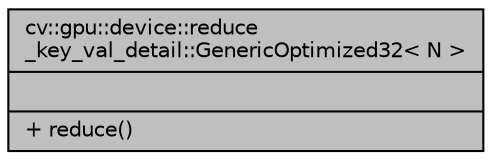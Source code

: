 digraph "cv::gpu::device::reduce_key_val_detail::GenericOptimized32&lt; N &gt;"
{
 // LATEX_PDF_SIZE
  edge [fontname="Helvetica",fontsize="10",labelfontname="Helvetica",labelfontsize="10"];
  node [fontname="Helvetica",fontsize="10",shape=record];
  Node1 [label="{cv::gpu::device::reduce\l_key_val_detail::GenericOptimized32\< N \>\n||+ reduce()\l}",height=0.2,width=0.4,color="black", fillcolor="grey75", style="filled", fontcolor="black",tooltip=" "];
}
